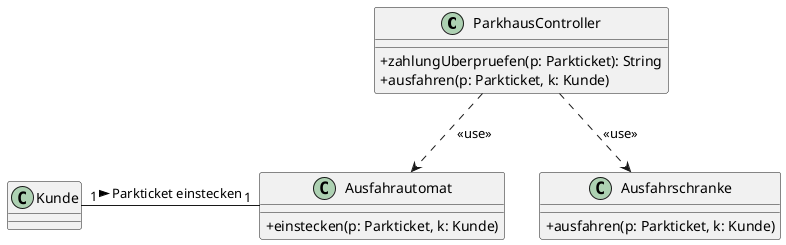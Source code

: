@startuml
skinparam classAttributeIconSize 0

' Author: Johannes Kratzsch

class ParkhausController {
+zahlungUberpruefen(p: Parkticket): String
+ausfahren(p: Parkticket, k: Kunde)
}

class Ausfahrautomat {
+einstecken(p: Parkticket, k: Kunde)
}

class Ausfahrschranke {
+ausfahren(p: Parkticket, k: Kunde)
}



ParkhausController ..> Ausfahrautomat : <<use>>
ParkhausController ..> Ausfahrschranke : <<use>>

Kunde "1" - "1" Ausfahrautomat : Parkticket einstecken >

@enduml